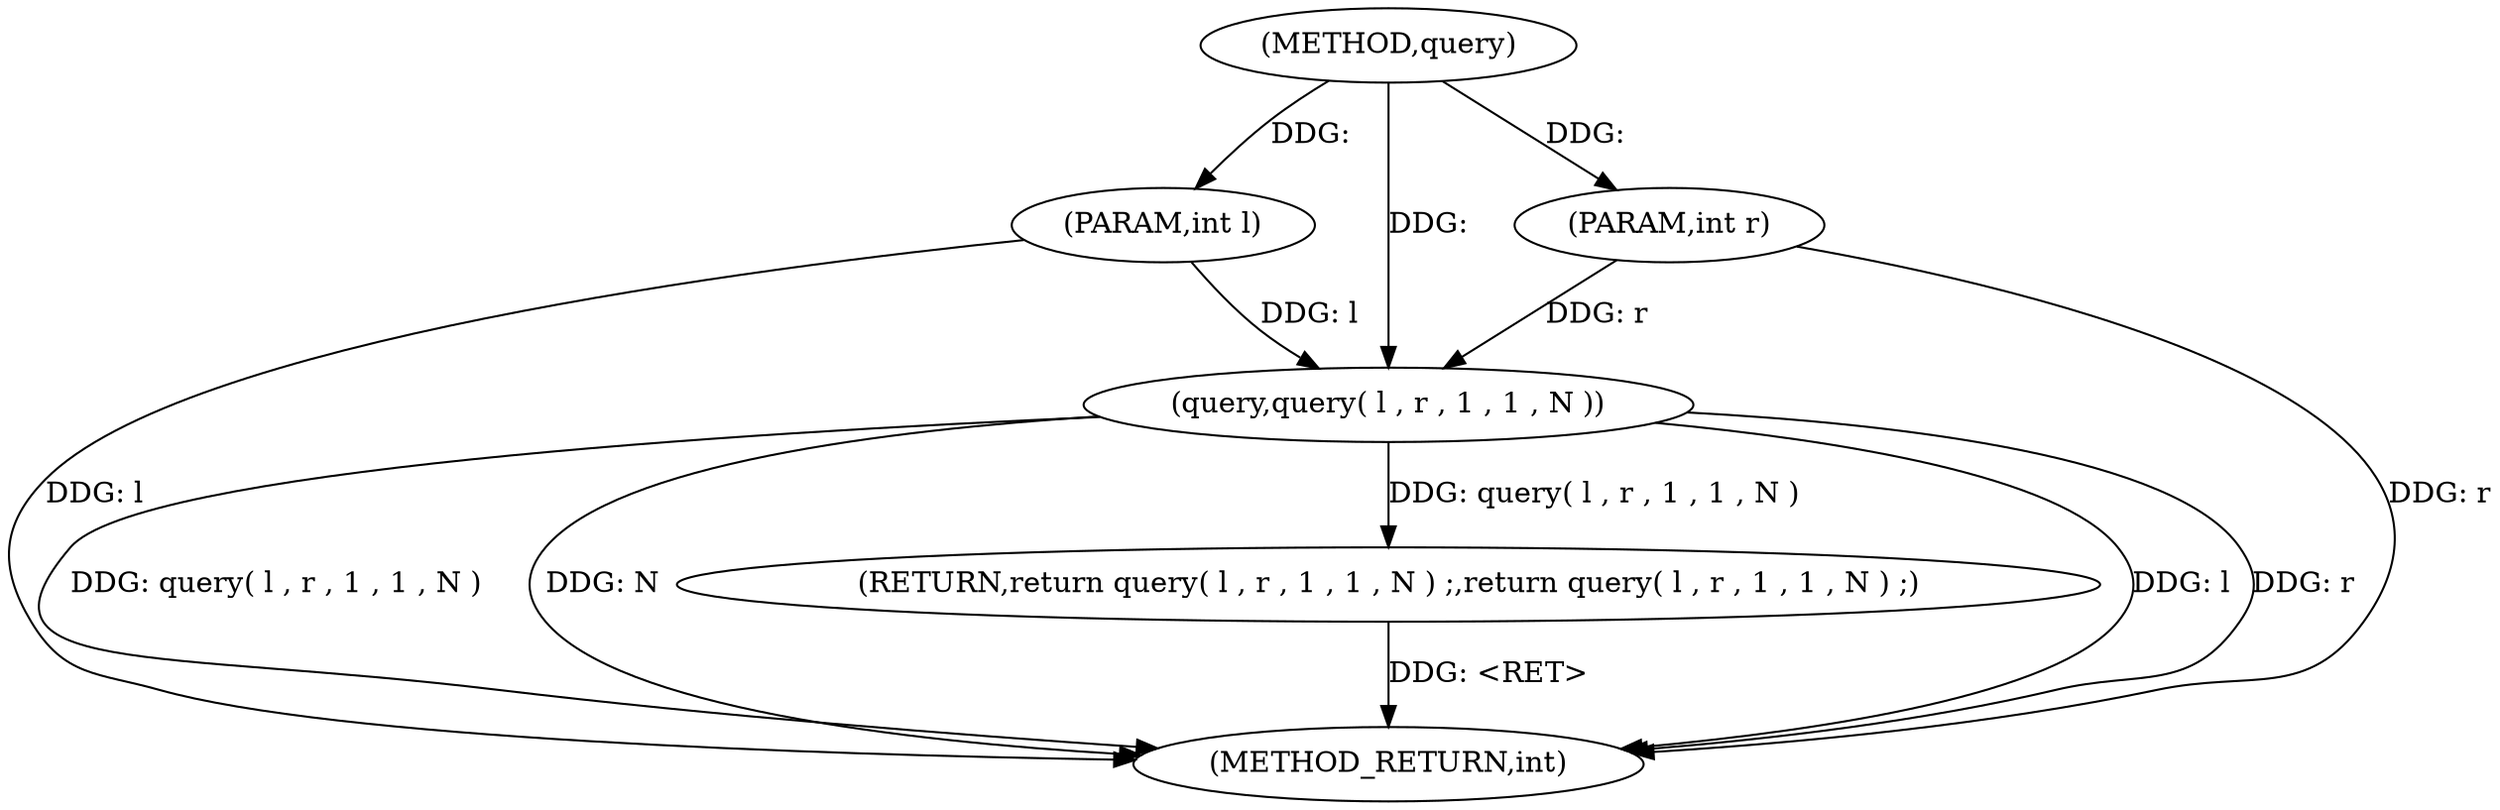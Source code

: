digraph "query" {  
"1000605" [label = "(METHOD,query)" ]
"1000616" [label = "(METHOD_RETURN,int)" ]
"1000606" [label = "(PARAM,int l)" ]
"1000607" [label = "(PARAM,int r)" ]
"1000609" [label = "(RETURN,return query( l , r , 1 , 1 , N ) ;,return query( l , r , 1 , 1 , N ) ;)" ]
"1000610" [label = "(query,query( l , r , 1 , 1 , N ))" ]
  "1000606" -> "1000616"  [ label = "DDG: l"] 
  "1000607" -> "1000616"  [ label = "DDG: r"] 
  "1000610" -> "1000616"  [ label = "DDG: l"] 
  "1000610" -> "1000616"  [ label = "DDG: r"] 
  "1000610" -> "1000616"  [ label = "DDG: query( l , r , 1 , 1 , N )"] 
  "1000609" -> "1000616"  [ label = "DDG: <RET>"] 
  "1000610" -> "1000616"  [ label = "DDG: N"] 
  "1000605" -> "1000606"  [ label = "DDG: "] 
  "1000605" -> "1000607"  [ label = "DDG: "] 
  "1000610" -> "1000609"  [ label = "DDG: query( l , r , 1 , 1 , N )"] 
  "1000606" -> "1000610"  [ label = "DDG: l"] 
  "1000605" -> "1000610"  [ label = "DDG: "] 
  "1000607" -> "1000610"  [ label = "DDG: r"] 
}
